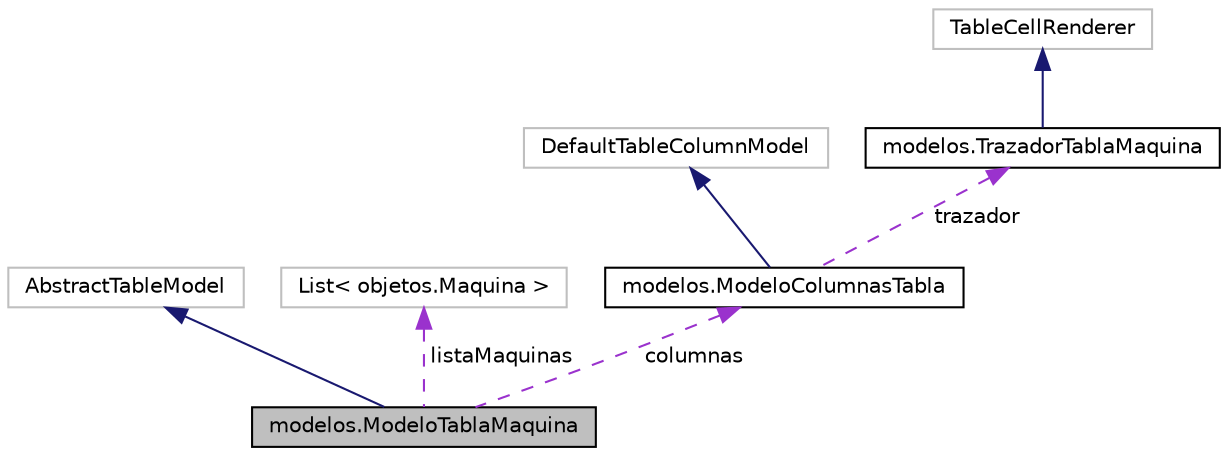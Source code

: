 digraph "modelos.ModeloTablaMaquina"
{
  edge [fontname="Helvetica",fontsize="10",labelfontname="Helvetica",labelfontsize="10"];
  node [fontname="Helvetica",fontsize="10",shape=record];
  Node2 [label="modelos.ModeloTablaMaquina",height=0.2,width=0.4,color="black", fillcolor="grey75", style="filled", fontcolor="black"];
  Node3 -> Node2 [dir="back",color="midnightblue",fontsize="10",style="solid",fontname="Helvetica"];
  Node3 [label="AbstractTableModel",height=0.2,width=0.4,color="grey75", fillcolor="white", style="filled"];
  Node4 -> Node2 [dir="back",color="darkorchid3",fontsize="10",style="dashed",label=" listaMaquinas" ,fontname="Helvetica"];
  Node4 [label="List\< objetos.Maquina \>",height=0.2,width=0.4,color="grey75", fillcolor="white", style="filled"];
  Node5 -> Node2 [dir="back",color="darkorchid3",fontsize="10",style="dashed",label=" columnas" ,fontname="Helvetica"];
  Node5 [label="modelos.ModeloColumnasTabla",height=0.2,width=0.4,color="black", fillcolor="white", style="filled",URL="$classmodelos_1_1_modelo_columnas_tabla.html"];
  Node6 -> Node5 [dir="back",color="midnightblue",fontsize="10",style="solid",fontname="Helvetica"];
  Node6 [label="DefaultTableColumnModel",height=0.2,width=0.4,color="grey75", fillcolor="white", style="filled"];
  Node7 -> Node5 [dir="back",color="darkorchid3",fontsize="10",style="dashed",label=" trazador" ,fontname="Helvetica"];
  Node7 [label="modelos.TrazadorTablaMaquina",height=0.2,width=0.4,color="black", fillcolor="white", style="filled",URL="$classmodelos_1_1_trazador_tabla_maquina.html"];
  Node8 -> Node7 [dir="back",color="midnightblue",fontsize="10",style="solid",fontname="Helvetica"];
  Node8 [label="TableCellRenderer",height=0.2,width=0.4,color="grey75", fillcolor="white", style="filled"];
}

